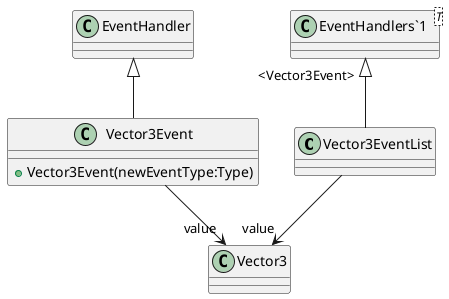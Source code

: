 @startuml
class Vector3EventList {
}
class Vector3Event {
    + Vector3Event(newEventType:Type)
}
class "EventHandlers`1"<T> {
}
"EventHandlers`1" "<Vector3Event>" <|-- Vector3EventList
Vector3EventList --> "value" Vector3
EventHandler <|-- Vector3Event
Vector3Event --> "value" Vector3
@enduml

